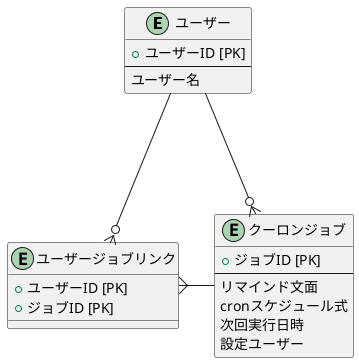 @startuml

/'
  ユーザー
  クーロンジョブ
  ユーザー_ジョブ_リンク
 '/


entity "ユーザー" as users {
  + ユーザーID [PK]
  --
  ユーザー名
}

entity "クーロンジョブ" as cronjobs {
  + ジョブID [PK]
  --
  リマインド文面
  cronスケジュール式
  次回実行日時
  設定ユーザー
}

entity "ユーザージョブリンク" as user_job_links {
  + ユーザーID [PK]
  + ジョブID [PK]
}

/'
関係性
------   :1
----||   :1 and only 1
----o|   :0 or 1
-----{   :many
----|{   :1 or more
----o{   :0 or many

entityの位置
ri ...right
le ...left
do ...down
'/
users --do-o{ user_job_links
users --do-o{ cronjobs
user_job_links }-ri-- cronjobs

@enduml
